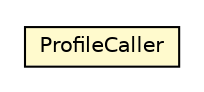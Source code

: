#!/usr/local/bin/dot
#
# Class diagram 
# Generated by UMLGraph version R5_6-24-gf6e263 (http://www.umlgraph.org/)
#

digraph G {
	edge [fontname="Helvetica",fontsize=10,labelfontname="Helvetica",labelfontsize=10];
	node [fontname="Helvetica",fontsize=10,shape=plaintext];
	nodesep=0.25;
	ranksep=0.5;
	// org.universAAL.samples.ctxtbus.ProfileCaller
	c6529456 [label=<<table title="org.universAAL.samples.ctxtbus.ProfileCaller" border="0" cellborder="1" cellspacing="0" cellpadding="2" port="p" bgcolor="lemonChiffon" href="./ProfileCaller.html">
		<tr><td><table border="0" cellspacing="0" cellpadding="1">
<tr><td align="center" balign="center"> ProfileCaller </td></tr>
		</table></td></tr>
		</table>>, URL="./ProfileCaller.html", fontname="Helvetica", fontcolor="black", fontsize=10.0];
}


